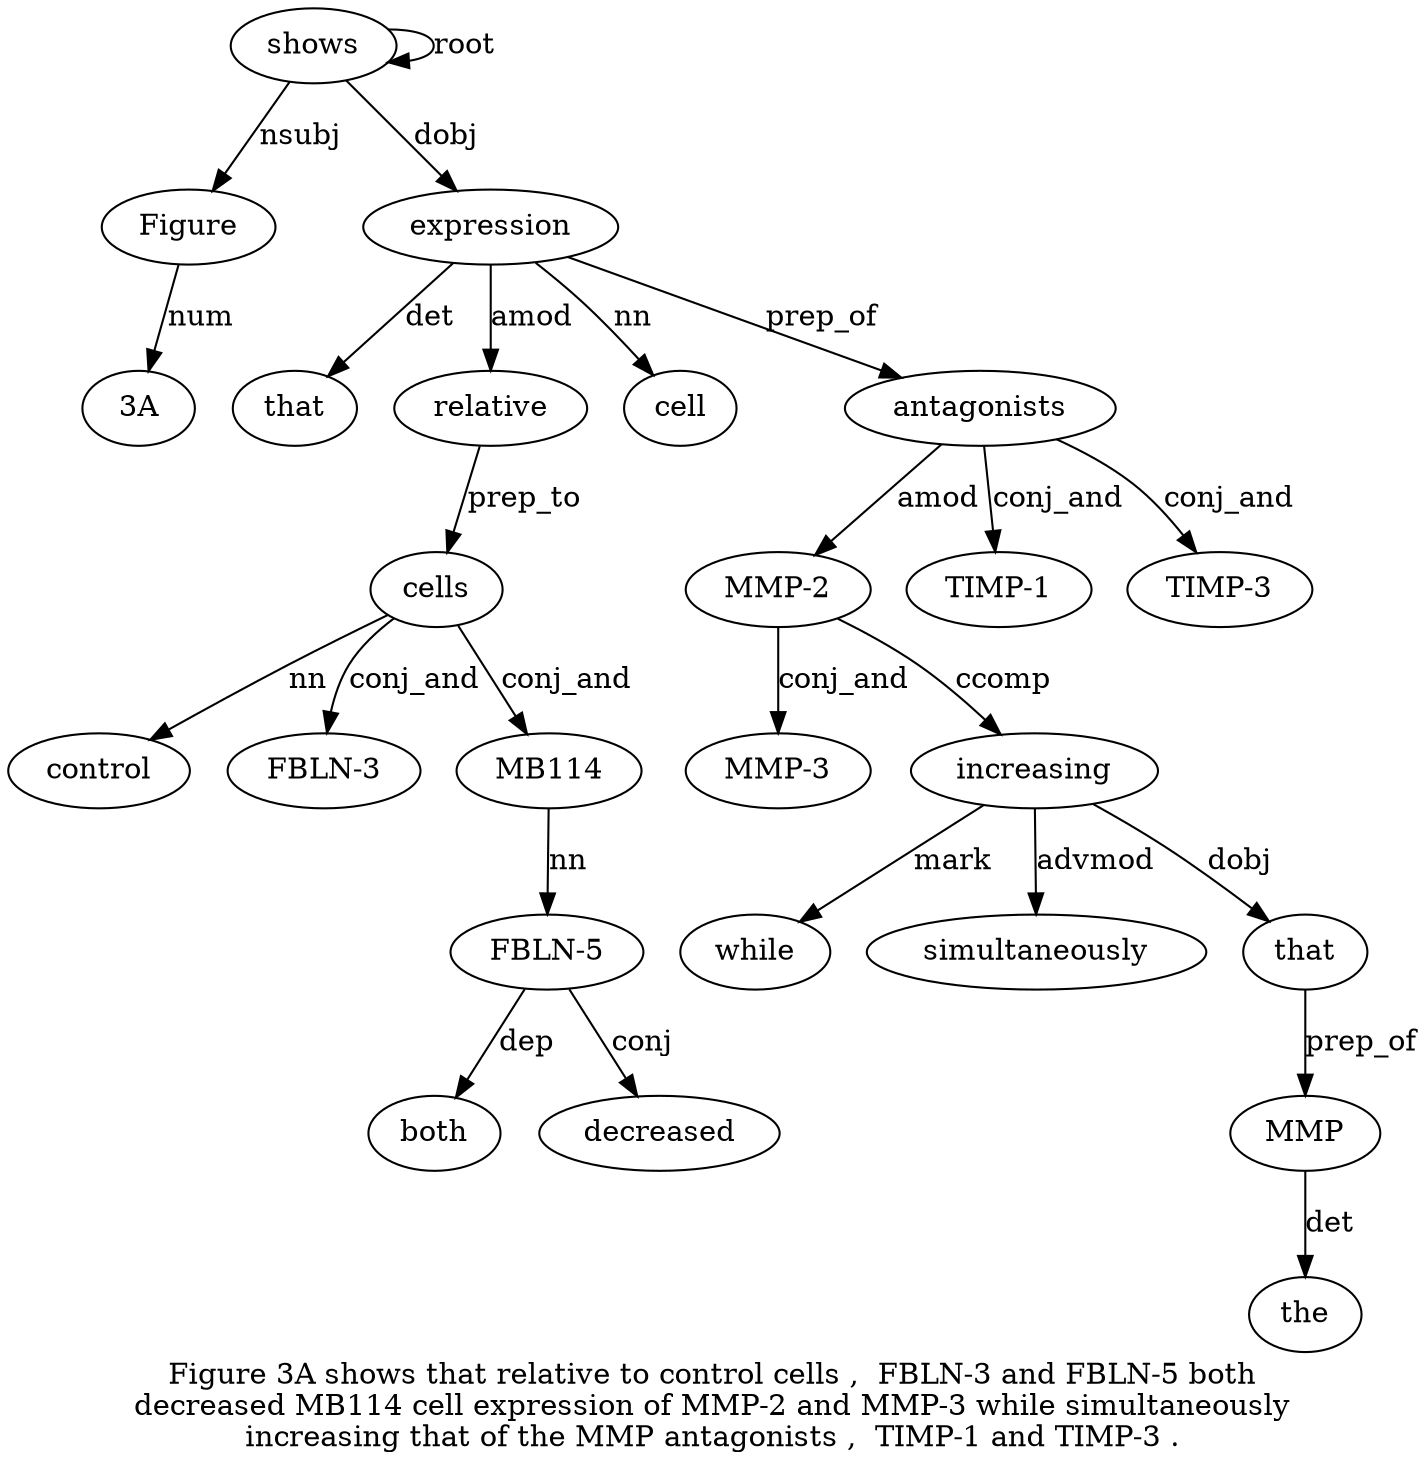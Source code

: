 digraph "Figure 3A shows that relative to control cells ,  FBLN-3 and FBLN-5 both decreased MB114 cell expression of MMP-2 and MMP-3 while simultaneously increasing that of the MMP antagonists ,  TIMP-1 and TIMP-3 ." {
label="Figure 3A shows that relative to control cells ,  FBLN-3 and FBLN-5 both
decreased MB114 cell expression of MMP-2 and MMP-3 while simultaneously
increasing that of the MMP antagonists ,  TIMP-1 and TIMP-3 .";
shows3 [style=filled, fillcolor=white, label=shows];
Figure1 [style=filled, fillcolor=white, label=Figure];
shows3 -> Figure1  [label=nsubj];
"3A2" [style=filled, fillcolor=white, label="3A"];
Figure1 -> "3A2"  [label=num];
shows3 -> shows3  [label=root];
expression17 [style=filled, fillcolor=white, label=expression];
that4 [style=filled, fillcolor=white, label=that];
expression17 -> that4  [label=det];
relative5 [style=filled, fillcolor=white, label=relative];
expression17 -> relative5  [label=amod];
cells8 [style=filled, fillcolor=white, label=cells];
control7 [style=filled, fillcolor=white, label=control];
cells8 -> control7  [label=nn];
relative5 -> cells8  [label=prep_to];
"FBLN-310" [style=filled, fillcolor=white, label="FBLN-3"];
cells8 -> "FBLN-310"  [label=conj_and];
MB11415 [style=filled, fillcolor=white, label=MB114];
"FBLN-512" [style=filled, fillcolor=white, label="FBLN-5"];
MB11415 -> "FBLN-512"  [label=nn];
both13 [style=filled, fillcolor=white, label=both];
"FBLN-512" -> both13  [label=dep];
decreased14 [style=filled, fillcolor=white, label=decreased];
"FBLN-512" -> decreased14  [label=conj];
cells8 -> MB11415  [label=conj_and];
cell16 [style=filled, fillcolor=white, label=cell];
expression17 -> cell16  [label=nn];
shows3 -> expression17  [label=dobj];
antagonists29 [style=filled, fillcolor=white, label=antagonists];
"MMP-219" [style=filled, fillcolor=white, label="MMP-2"];
antagonists29 -> "MMP-219"  [label=amod];
"MMP-321" [style=filled, fillcolor=white, label="MMP-3"];
"MMP-219" -> "MMP-321"  [label=conj_and];
increasing24 [style=filled, fillcolor=white, label=increasing];
while22 [style=filled, fillcolor=white, label=while];
increasing24 -> while22  [label=mark];
simultaneously23 [style=filled, fillcolor=white, label=simultaneously];
increasing24 -> simultaneously23  [label=advmod];
"MMP-219" -> increasing24  [label=ccomp];
that25 [style=filled, fillcolor=white, label=that];
increasing24 -> that25  [label=dobj];
MMP28 [style=filled, fillcolor=white, label=MMP];
the27 [style=filled, fillcolor=white, label=the];
MMP28 -> the27  [label=det];
that25 -> MMP28  [label=prep_of];
expression17 -> antagonists29  [label=prep_of];
"TIMP-13" [style=filled, fillcolor=white, label="TIMP-1"];
antagonists29 -> "TIMP-13"  [label=conj_and];
"TIMP-3" [style=filled, fillcolor=white, label="TIMP-3"];
antagonists29 -> "TIMP-3"  [label=conj_and];
}
